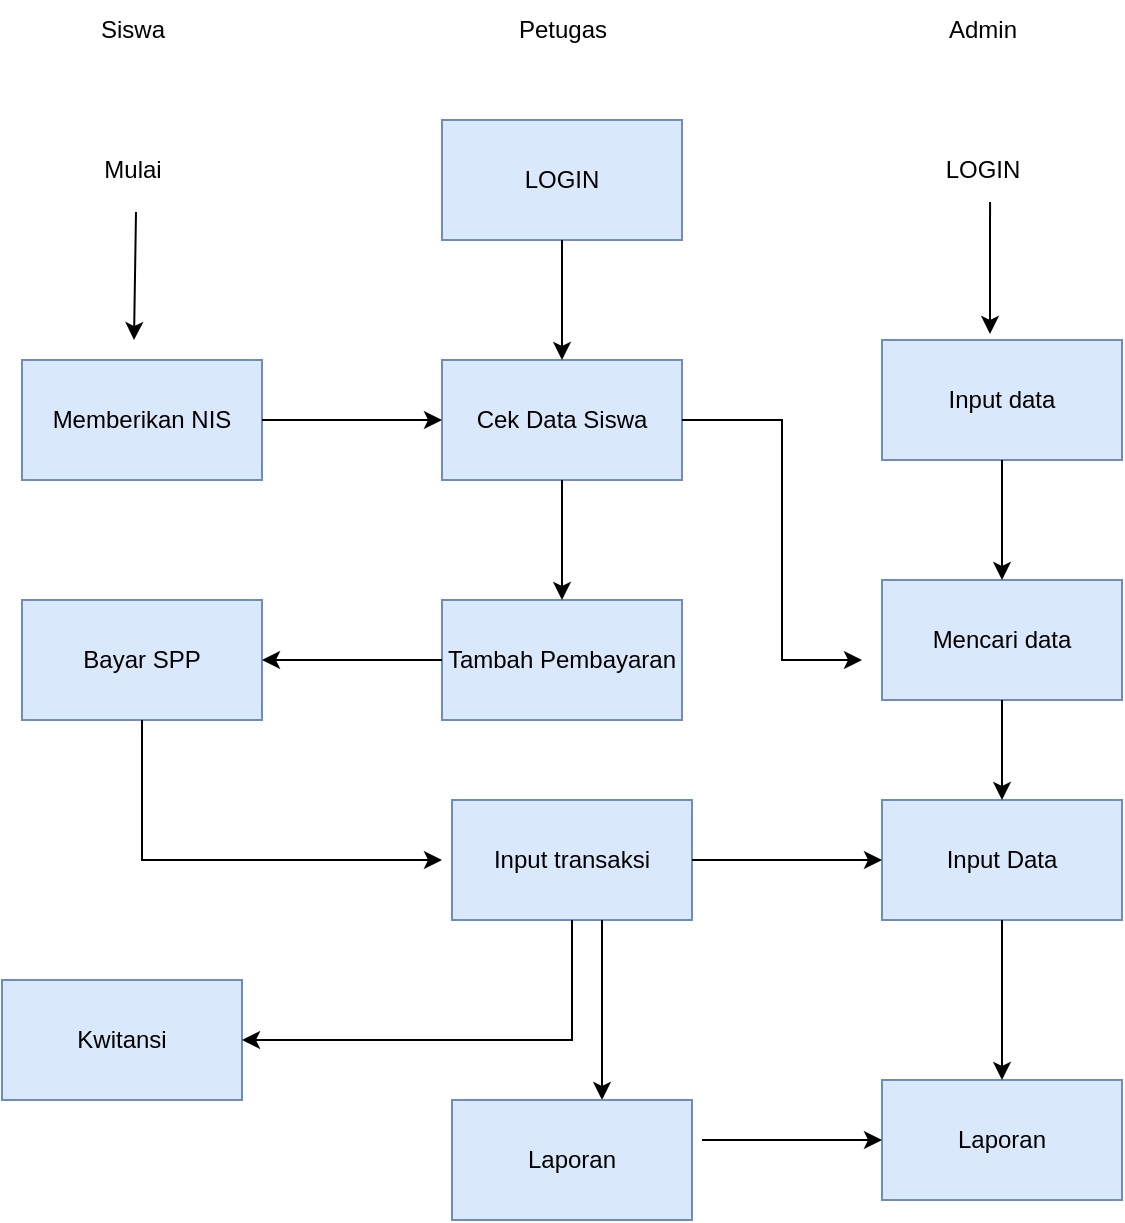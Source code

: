 <mxfile version="20.8.20" type="device"><diagram name="Page-1" id="fXu5fs30Y-eezl8_daCZ"><mxGraphModel dx="1332" dy="518" grid="1" gridSize="10" guides="1" tooltips="1" connect="1" arrows="1" fold="1" page="1" pageScale="1" pageWidth="850" pageHeight="1100" math="0" shadow="0"><root><mxCell id="0"/><mxCell id="1" parent="0"/><mxCell id="gv_e8taMfTI6yUFCixKY-1" value="Siswa" style="text;html=1;align=center;verticalAlign=middle;resizable=0;points=[];autosize=1;strokeColor=none;fillColor=none;" vertex="1" parent="1"><mxGeometry x="115" y="40" width="60" height="30" as="geometry"/></mxCell><mxCell id="gv_e8taMfTI6yUFCixKY-2" value="Mulai" style="text;html=1;align=center;verticalAlign=middle;resizable=0;points=[];autosize=1;strokeColor=none;fillColor=none;" vertex="1" parent="1"><mxGeometry x="120" y="110" width="50" height="30" as="geometry"/></mxCell><mxCell id="gv_e8taMfTI6yUFCixKY-4" value="Memberikan NIS" style="rounded=0;whiteSpace=wrap;html=1;fillColor=#dae8fc;strokeColor=#6c8ebf;" vertex="1" parent="1"><mxGeometry x="90" y="220" width="120" height="60" as="geometry"/></mxCell><mxCell id="gv_e8taMfTI6yUFCixKY-5" value="" style="endArrow=classic;html=1;rounded=0;exitX=0.54;exitY=1.2;exitDx=0;exitDy=0;exitPerimeter=0;" edge="1" parent="1" source="gv_e8taMfTI6yUFCixKY-2"><mxGeometry width="50" height="50" relative="1" as="geometry"><mxPoint x="146" y="130" as="sourcePoint"/><mxPoint x="146" y="210" as="targetPoint"/></mxGeometry></mxCell><mxCell id="gv_e8taMfTI6yUFCixKY-7" value="Petugas" style="text;html=1;align=center;verticalAlign=middle;resizable=0;points=[];autosize=1;strokeColor=none;fillColor=none;" vertex="1" parent="1"><mxGeometry x="325" y="40" width="70" height="30" as="geometry"/></mxCell><mxCell id="gv_e8taMfTI6yUFCixKY-9" value="LOGIN" style="rounded=0;whiteSpace=wrap;html=1;fillColor=#dae8fc;strokeColor=#6c8ebf;" vertex="1" parent="1"><mxGeometry x="300" y="100" width="120" height="60" as="geometry"/></mxCell><mxCell id="gv_e8taMfTI6yUFCixKY-10" value="Cek Data Siswa" style="rounded=0;whiteSpace=wrap;html=1;fillColor=#dae8fc;strokeColor=#6c8ebf;" vertex="1" parent="1"><mxGeometry x="300" y="220" width="120" height="60" as="geometry"/></mxCell><mxCell id="gv_e8taMfTI6yUFCixKY-11" value="" style="endArrow=classic;html=1;rounded=0;exitX=0.5;exitY=1;exitDx=0;exitDy=0;entryX=0.5;entryY=0;entryDx=0;entryDy=0;entryPerimeter=0;" edge="1" parent="1" source="gv_e8taMfTI6yUFCixKY-9" target="gv_e8taMfTI6yUFCixKY-10"><mxGeometry width="50" height="50" relative="1" as="geometry"><mxPoint x="360" y="170" as="sourcePoint"/><mxPoint x="360" y="210" as="targetPoint"/></mxGeometry></mxCell><mxCell id="gv_e8taMfTI6yUFCixKY-13" value="" style="endArrow=classic;html=1;rounded=0;exitX=1;exitY=0.5;exitDx=0;exitDy=0;" edge="1" parent="1" source="gv_e8taMfTI6yUFCixKY-4"><mxGeometry width="50" height="50" relative="1" as="geometry"><mxPoint x="250" y="300" as="sourcePoint"/><mxPoint x="300" y="250" as="targetPoint"/></mxGeometry></mxCell><mxCell id="gv_e8taMfTI6yUFCixKY-14" value="Tambah Pembayaran" style="rounded=0;whiteSpace=wrap;html=1;fillColor=#dae8fc;strokeColor=#6c8ebf;" vertex="1" parent="1"><mxGeometry x="300" y="340" width="120" height="60" as="geometry"/></mxCell><mxCell id="gv_e8taMfTI6yUFCixKY-15" value="" style="endArrow=classic;html=1;rounded=0;exitX=0.5;exitY=1;exitDx=0;exitDy=0;entryX=0.5;entryY=0;entryDx=0;entryDy=0;" edge="1" parent="1" source="gv_e8taMfTI6yUFCixKY-10" target="gv_e8taMfTI6yUFCixKY-14"><mxGeometry width="50" height="50" relative="1" as="geometry"><mxPoint x="340" y="340" as="sourcePoint"/><mxPoint x="400" y="320" as="targetPoint"/></mxGeometry></mxCell><mxCell id="gv_e8taMfTI6yUFCixKY-16" value="Bayar SPP" style="rounded=0;whiteSpace=wrap;html=1;fillColor=#dae8fc;strokeColor=#6c8ebf;" vertex="1" parent="1"><mxGeometry x="90" y="340" width="120" height="60" as="geometry"/></mxCell><mxCell id="gv_e8taMfTI6yUFCixKY-17" value="" style="endArrow=classic;html=1;rounded=0;entryX=1;entryY=0.5;entryDx=0;entryDy=0;exitX=0;exitY=0.5;exitDx=0;exitDy=0;" edge="1" parent="1" source="gv_e8taMfTI6yUFCixKY-14" target="gv_e8taMfTI6yUFCixKY-16"><mxGeometry width="50" height="50" relative="1" as="geometry"><mxPoint x="240" y="410" as="sourcePoint"/><mxPoint x="290" y="360" as="targetPoint"/></mxGeometry></mxCell><mxCell id="gv_e8taMfTI6yUFCixKY-18" value="Input transaksi" style="rounded=0;whiteSpace=wrap;html=1;fillColor=#dae8fc;strokeColor=#6c8ebf;" vertex="1" parent="1"><mxGeometry x="305" y="440" width="120" height="60" as="geometry"/></mxCell><mxCell id="gv_e8taMfTI6yUFCixKY-19" value="Admin" style="text;html=1;align=center;verticalAlign=middle;resizable=0;points=[];autosize=1;strokeColor=none;fillColor=none;" vertex="1" parent="1"><mxGeometry x="540" y="40" width="60" height="30" as="geometry"/></mxCell><mxCell id="gv_e8taMfTI6yUFCixKY-20" value="LOGIN" style="text;html=1;align=center;verticalAlign=middle;resizable=0;points=[];autosize=1;strokeColor=none;fillColor=none;" vertex="1" parent="1"><mxGeometry x="540" y="110" width="60" height="30" as="geometry"/></mxCell><mxCell id="gv_e8taMfTI6yUFCixKY-21" value="" style="endArrow=classic;html=1;rounded=0;exitX=0.5;exitY=1;exitDx=0;exitDy=0;" edge="1" parent="1" source="gv_e8taMfTI6yUFCixKY-16"><mxGeometry width="50" height="50" relative="1" as="geometry"><mxPoint x="350" y="410" as="sourcePoint"/><mxPoint x="300" y="470" as="targetPoint"/><Array as="points"><mxPoint x="150" y="470"/></Array></mxGeometry></mxCell><mxCell id="gv_e8taMfTI6yUFCixKY-22" value="Kwitansi" style="rounded=0;whiteSpace=wrap;html=1;fillColor=#dae8fc;strokeColor=#6c8ebf;" vertex="1" parent="1"><mxGeometry x="80" y="530" width="120" height="60" as="geometry"/></mxCell><mxCell id="gv_e8taMfTI6yUFCixKY-23" value="" style="endArrow=classic;html=1;rounded=0;entryX=1;entryY=0.5;entryDx=0;entryDy=0;exitX=0.5;exitY=1;exitDx=0;exitDy=0;" edge="1" parent="1" source="gv_e8taMfTI6yUFCixKY-18" target="gv_e8taMfTI6yUFCixKY-22"><mxGeometry width="50" height="50" relative="1" as="geometry"><mxPoint x="290" y="490" as="sourcePoint"/><mxPoint x="230" y="470" as="targetPoint"/><Array as="points"><mxPoint x="365" y="560"/></Array></mxGeometry></mxCell><mxCell id="gv_e8taMfTI6yUFCixKY-25" style="edgeStyle=orthogonalEdgeStyle;rounded=0;orthogonalLoop=1;jettySize=auto;html=1;exitX=0.5;exitY=1;exitDx=0;exitDy=0;" edge="1" parent="1" source="gv_e8taMfTI6yUFCixKY-18" target="gv_e8taMfTI6yUFCixKY-18"><mxGeometry relative="1" as="geometry"/></mxCell><mxCell id="gv_e8taMfTI6yUFCixKY-26" value="" style="endArrow=classic;html=1;rounded=0;" edge="1" parent="1"><mxGeometry width="50" height="50" relative="1" as="geometry"><mxPoint x="380" y="500" as="sourcePoint"/><mxPoint x="380" y="590" as="targetPoint"/></mxGeometry></mxCell><mxCell id="gv_e8taMfTI6yUFCixKY-27" value="Laporan" style="rounded=0;whiteSpace=wrap;html=1;fillColor=#dae8fc;strokeColor=#6c8ebf;" vertex="1" parent="1"><mxGeometry x="305" y="590" width="120" height="60" as="geometry"/></mxCell><mxCell id="gv_e8taMfTI6yUFCixKY-28" value="Input data" style="rounded=0;whiteSpace=wrap;html=1;fillColor=#dae8fc;strokeColor=#6c8ebf;" vertex="1" parent="1"><mxGeometry x="520" y="210" width="120" height="60" as="geometry"/></mxCell><mxCell id="gv_e8taMfTI6yUFCixKY-29" value="" style="endArrow=classic;html=1;rounded=0;entryX=0.45;entryY=-0.05;entryDx=0;entryDy=0;exitX=0.567;exitY=1.033;exitDx=0;exitDy=0;exitPerimeter=0;entryPerimeter=0;" edge="1" parent="1" source="gv_e8taMfTI6yUFCixKY-20" target="gv_e8taMfTI6yUFCixKY-28"><mxGeometry width="50" height="50" relative="1" as="geometry"><mxPoint x="540" y="150" as="sourcePoint"/><mxPoint x="580" y="160" as="targetPoint"/></mxGeometry></mxCell><mxCell id="gv_e8taMfTI6yUFCixKY-30" value="Mencari data" style="rounded=0;whiteSpace=wrap;html=1;fillColor=#dae8fc;strokeColor=#6c8ebf;" vertex="1" parent="1"><mxGeometry x="520" y="330" width="120" height="60" as="geometry"/></mxCell><mxCell id="gv_e8taMfTI6yUFCixKY-31" value="" style="endArrow=classic;html=1;rounded=0;exitX=1;exitY=0.5;exitDx=0;exitDy=0;" edge="1" parent="1" source="gv_e8taMfTI6yUFCixKY-10"><mxGeometry width="50" height="50" relative="1" as="geometry"><mxPoint x="450" y="320" as="sourcePoint"/><mxPoint x="510" y="370" as="targetPoint"/><Array as="points"><mxPoint x="470" y="250"/><mxPoint x="470" y="370"/></Array></mxGeometry></mxCell><mxCell id="gv_e8taMfTI6yUFCixKY-32" value="" style="endArrow=classic;html=1;rounded=0;exitX=0.5;exitY=1;exitDx=0;exitDy=0;" edge="1" parent="1" source="gv_e8taMfTI6yUFCixKY-28"><mxGeometry width="50" height="50" relative="1" as="geometry"><mxPoint x="560" y="280" as="sourcePoint"/><mxPoint x="580" y="330" as="targetPoint"/><Array as="points"><mxPoint x="580" y="300"/></Array></mxGeometry></mxCell><mxCell id="gv_e8taMfTI6yUFCixKY-33" value="Input Data" style="rounded=0;whiteSpace=wrap;html=1;fillColor=#dae8fc;strokeColor=#6c8ebf;" vertex="1" parent="1"><mxGeometry x="520" y="440" width="120" height="60" as="geometry"/></mxCell><mxCell id="gv_e8taMfTI6yUFCixKY-34" value="" style="endArrow=classic;html=1;rounded=0;exitX=0.5;exitY=1;exitDx=0;exitDy=0;entryX=0.5;entryY=0;entryDx=0;entryDy=0;" edge="1" parent="1" source="gv_e8taMfTI6yUFCixKY-30" target="gv_e8taMfTI6yUFCixKY-33"><mxGeometry width="50" height="50" relative="1" as="geometry"><mxPoint x="560" y="460" as="sourcePoint"/><mxPoint x="610" y="410" as="targetPoint"/></mxGeometry></mxCell><mxCell id="gv_e8taMfTI6yUFCixKY-35" value="Laporan" style="rounded=0;whiteSpace=wrap;html=1;fillColor=#dae8fc;strokeColor=#6c8ebf;" vertex="1" parent="1"><mxGeometry x="520" y="580" width="120" height="60" as="geometry"/></mxCell><mxCell id="gv_e8taMfTI6yUFCixKY-36" value="" style="endArrow=classic;html=1;rounded=0;exitX=0.5;exitY=1;exitDx=0;exitDy=0;entryX=0.5;entryY=0;entryDx=0;entryDy=0;" edge="1" parent="1" source="gv_e8taMfTI6yUFCixKY-33" target="gv_e8taMfTI6yUFCixKY-35"><mxGeometry width="50" height="50" relative="1" as="geometry"><mxPoint x="540" y="570" as="sourcePoint"/><mxPoint x="600" y="560" as="targetPoint"/></mxGeometry></mxCell><mxCell id="gv_e8taMfTI6yUFCixKY-38" value="" style="endArrow=classic;html=1;rounded=0;entryX=0;entryY=0.5;entryDx=0;entryDy=0;" edge="1" parent="1" target="gv_e8taMfTI6yUFCixKY-35"><mxGeometry width="50" height="50" relative="1" as="geometry"><mxPoint x="430" y="610" as="sourcePoint"/><mxPoint x="520" y="610" as="targetPoint"/><Array as="points"><mxPoint x="480" y="610"/></Array></mxGeometry></mxCell><mxCell id="gv_e8taMfTI6yUFCixKY-39" value="" style="endArrow=classic;html=1;rounded=0;exitX=1;exitY=0.5;exitDx=0;exitDy=0;entryX=0;entryY=0.5;entryDx=0;entryDy=0;" edge="1" parent="1" source="gv_e8taMfTI6yUFCixKY-18" target="gv_e8taMfTI6yUFCixKY-33"><mxGeometry width="50" height="50" relative="1" as="geometry"><mxPoint x="470" y="510" as="sourcePoint"/><mxPoint x="520" y="460" as="targetPoint"/></mxGeometry></mxCell></root></mxGraphModel></diagram></mxfile>